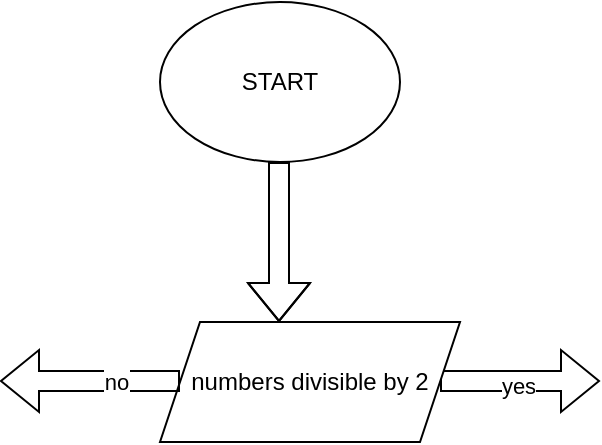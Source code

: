 <mxfile version="26.0.16">
  <diagram name="Page-1" id="Z6hl3gG7oGg8i1XrCUao">
    <mxGraphModel dx="837" dy="344" grid="1" gridSize="10" guides="1" tooltips="1" connect="1" arrows="1" fold="1" page="1" pageScale="1" pageWidth="850" pageHeight="1100" math="0" shadow="0">
      <root>
        <mxCell id="0" />
        <mxCell id="1" parent="0" />
        <mxCell id="cA6CVGsXIn3E0FlaxMoH-1" value="START" style="ellipse;whiteSpace=wrap;html=1;" vertex="1" parent="1">
          <mxGeometry x="330" y="10" width="120" height="80" as="geometry" />
        </mxCell>
        <mxCell id="cA6CVGsXIn3E0FlaxMoH-2" value="" style="shape=flexArrow;endArrow=classic;html=1;rounded=0;" edge="1" parent="1">
          <mxGeometry width="50" height="50" relative="1" as="geometry">
            <mxPoint x="389.5" y="90" as="sourcePoint" />
            <mxPoint x="389.5" y="170" as="targetPoint" />
            <Array as="points">
              <mxPoint x="389.5" y="110" />
            </Array>
          </mxGeometry>
        </mxCell>
        <mxCell id="cA6CVGsXIn3E0FlaxMoH-3" value="" style="shape=flexArrow;endArrow=classic;html=1;rounded=0;" edge="1" parent="1">
          <mxGeometry width="50" height="50" relative="1" as="geometry">
            <mxPoint x="470" y="199.5" as="sourcePoint" />
            <mxPoint x="550" y="199.5" as="targetPoint" />
          </mxGeometry>
        </mxCell>
        <mxCell id="cA6CVGsXIn3E0FlaxMoH-8" value="yes" style="edgeLabel;html=1;align=center;verticalAlign=middle;resizable=0;points=[];" vertex="1" connectable="0" parent="cA6CVGsXIn3E0FlaxMoH-3">
          <mxGeometry x="-0.034" y="-2" relative="1" as="geometry">
            <mxPoint as="offset" />
          </mxGeometry>
        </mxCell>
        <mxCell id="cA6CVGsXIn3E0FlaxMoH-6" value="" style="shape=flexArrow;endArrow=classic;html=1;rounded=0;" edge="1" parent="1" target="cA6CVGsXIn3E0FlaxMoH-5">
          <mxGeometry width="50" height="50" relative="1" as="geometry">
            <mxPoint x="400" y="210" as="sourcePoint" />
            <mxPoint x="320" y="210" as="targetPoint" />
          </mxGeometry>
        </mxCell>
        <mxCell id="cA6CVGsXIn3E0FlaxMoH-5" value="numbers divisible by 2" style="shape=parallelogram;perimeter=parallelogramPerimeter;whiteSpace=wrap;html=1;fixedSize=1;" vertex="1" parent="1">
          <mxGeometry x="330" y="170" width="150" height="60" as="geometry" />
        </mxCell>
        <mxCell id="cA6CVGsXIn3E0FlaxMoH-12" value="" style="shape=flexArrow;endArrow=classic;html=1;rounded=0;" edge="1" parent="1">
          <mxGeometry width="50" height="50" relative="1" as="geometry">
            <mxPoint x="340" y="199.5" as="sourcePoint" />
            <mxPoint x="250" y="199.5" as="targetPoint" />
          </mxGeometry>
        </mxCell>
        <mxCell id="cA6CVGsXIn3E0FlaxMoH-13" value="no" style="edgeLabel;html=1;align=center;verticalAlign=middle;resizable=0;points=[];" vertex="1" connectable="0" parent="cA6CVGsXIn3E0FlaxMoH-12">
          <mxGeometry x="-0.281" relative="1" as="geometry">
            <mxPoint as="offset" />
          </mxGeometry>
        </mxCell>
      </root>
    </mxGraphModel>
  </diagram>
</mxfile>
